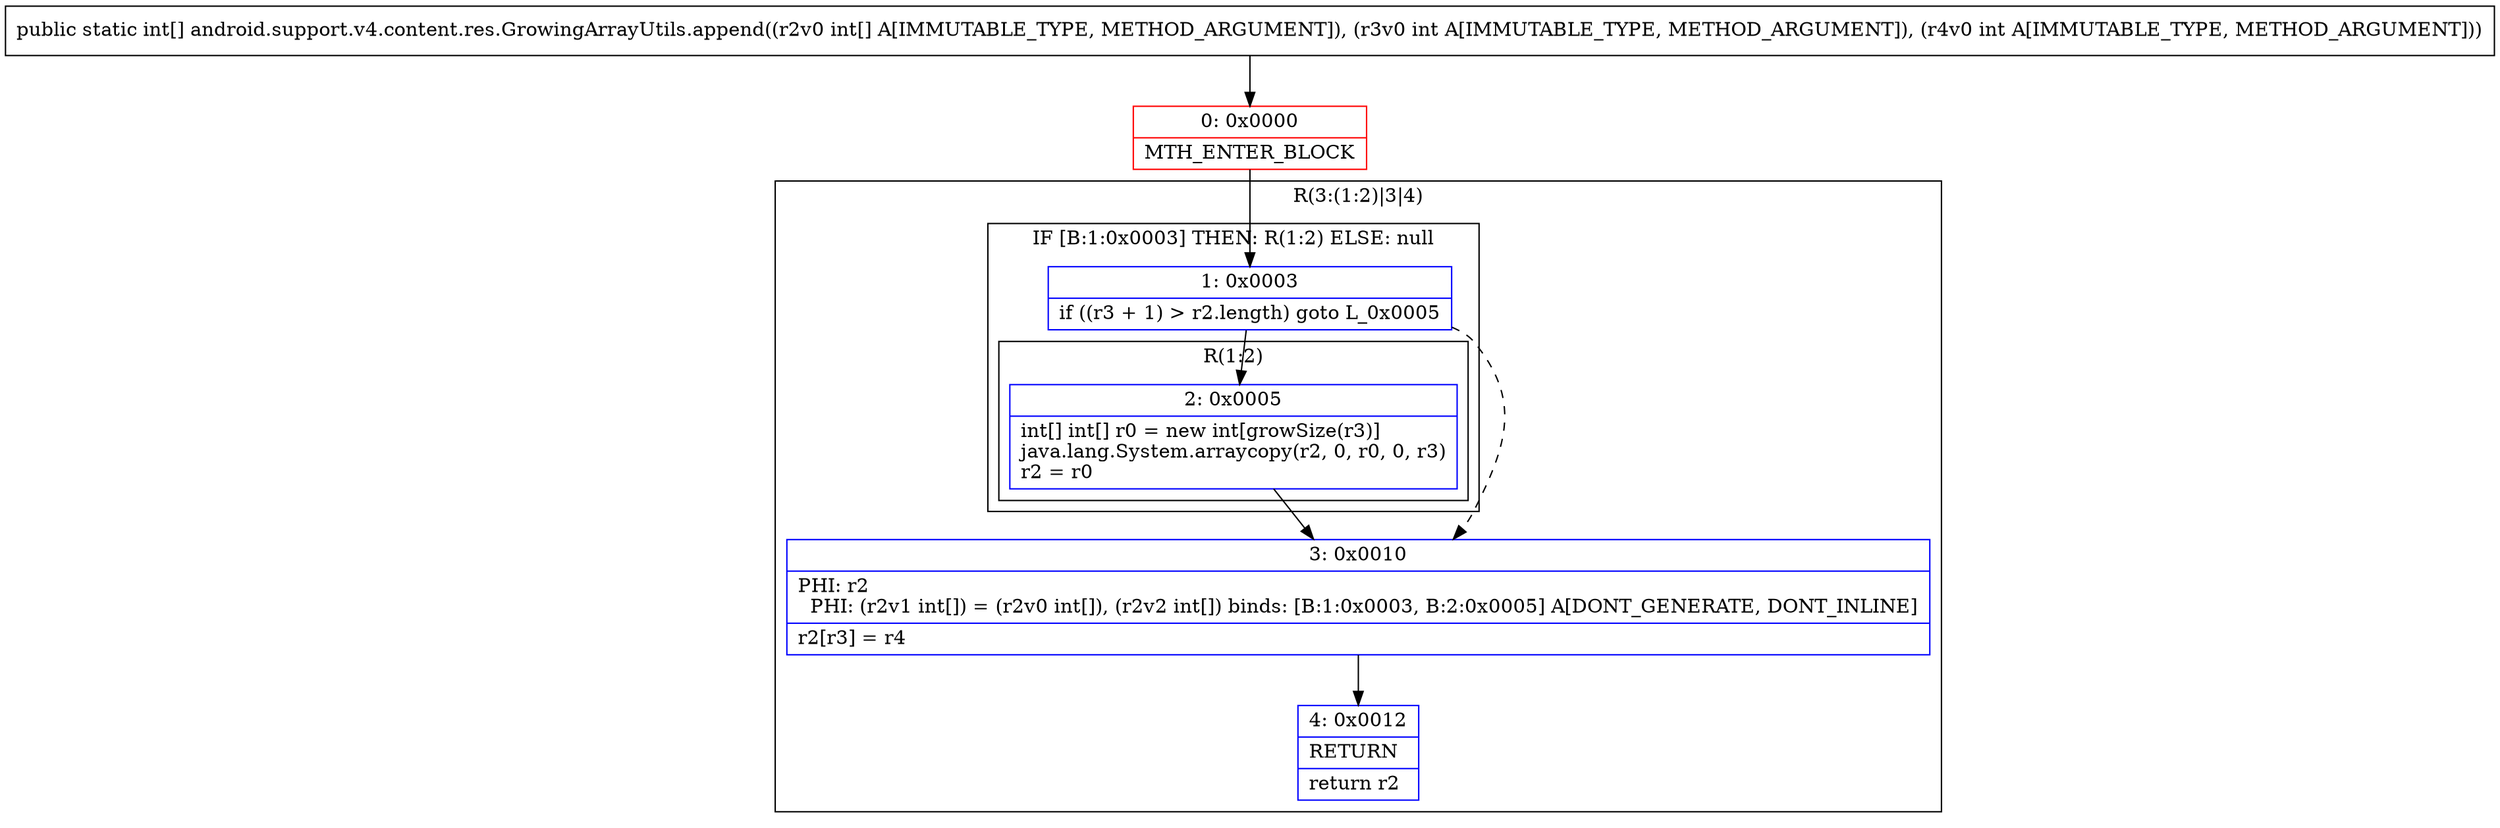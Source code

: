 digraph "CFG forandroid.support.v4.content.res.GrowingArrayUtils.append([III)[I" {
subgraph cluster_Region_277333495 {
label = "R(3:(1:2)|3|4)";
node [shape=record,color=blue];
subgraph cluster_IfRegion_1420474749 {
label = "IF [B:1:0x0003] THEN: R(1:2) ELSE: null";
node [shape=record,color=blue];
Node_1 [shape=record,label="{1\:\ 0x0003|if ((r3 + 1) \> r2.length) goto L_0x0005\l}"];
subgraph cluster_Region_180502002 {
label = "R(1:2)";
node [shape=record,color=blue];
Node_2 [shape=record,label="{2\:\ 0x0005|int[] int[] r0 = new int[growSize(r3)]\ljava.lang.System.arraycopy(r2, 0, r0, 0, r3)\lr2 = r0\l}"];
}
}
Node_3 [shape=record,label="{3\:\ 0x0010|PHI: r2 \l  PHI: (r2v1 int[]) = (r2v0 int[]), (r2v2 int[]) binds: [B:1:0x0003, B:2:0x0005] A[DONT_GENERATE, DONT_INLINE]\l|r2[r3] = r4\l}"];
Node_4 [shape=record,label="{4\:\ 0x0012|RETURN\l|return r2\l}"];
}
Node_0 [shape=record,color=red,label="{0\:\ 0x0000|MTH_ENTER_BLOCK\l}"];
MethodNode[shape=record,label="{public static int[] android.support.v4.content.res.GrowingArrayUtils.append((r2v0 int[] A[IMMUTABLE_TYPE, METHOD_ARGUMENT]), (r3v0 int A[IMMUTABLE_TYPE, METHOD_ARGUMENT]), (r4v0 int A[IMMUTABLE_TYPE, METHOD_ARGUMENT])) }"];
MethodNode -> Node_0;
Node_1 -> Node_2;
Node_1 -> Node_3[style=dashed];
Node_2 -> Node_3;
Node_3 -> Node_4;
Node_0 -> Node_1;
}

